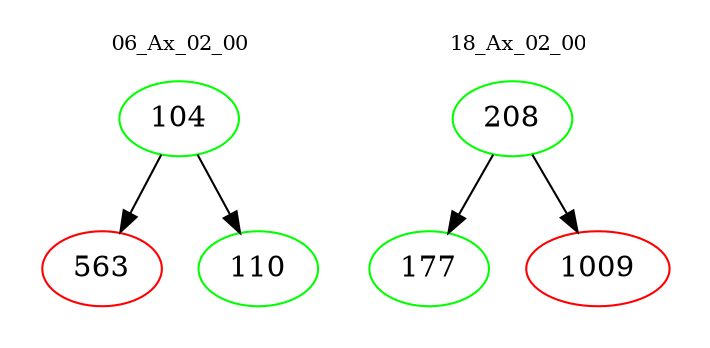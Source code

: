 digraph{
subgraph cluster_0 {
color = white
label = "06_Ax_02_00";
fontsize=10;
T0_104 [label="104", color="green"]
T0_104 -> T0_563 [color="black"]
T0_563 [label="563", color="red"]
T0_104 -> T0_110 [color="black"]
T0_110 [label="110", color="green"]
}
subgraph cluster_1 {
color = white
label = "18_Ax_02_00";
fontsize=10;
T1_208 [label="208", color="green"]
T1_208 -> T1_177 [color="black"]
T1_177 [label="177", color="green"]
T1_208 -> T1_1009 [color="black"]
T1_1009 [label="1009", color="red"]
}
}
